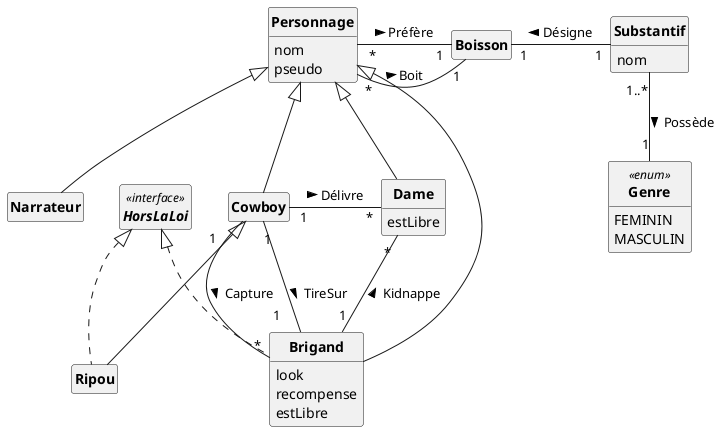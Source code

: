@startuml
'https://plantuml.com/class-diagram
skinparam classAttributeIconSize 0
skinparam classFontStyle Bold
skinparam style strictuml
hide empty members

class Personnage
{
    nom
    pseudo
}

class Dame extends Personnage
{
    estLibre
}

class Brigand extends Personnage implements HorsLaLoi
{
    look
    recompense
    estLibre
}

class Cowboy extends Personnage
class Narrateur extends Personnage
class Ripou extends Cowboy implements HorsLaLoi

class Boisson
{
}

class Substantif
{
    nom
}

enum Genre <<enum>>
{
    FEMININ
    MASCULIN
}

interface HorsLaLoi <<interface>>

Personnage " *\t" - "\t1" Boisson : Préfère >
Personnage "*" - "1" Boisson : \nBoit >
Boisson "1\t" - "\t1" Substantif : Désigne <
Substantif "1..*" -- "1" Genre : Possède >

Cowboy " 1\t" - "\t*" Dame : Délivre >
Dame "\t*" -- "1" Brigand : Kidnappe <
Cowboy " 1\t" -- "\t*" Brigand : Capture >
Cowboy " 1\t" -- " 1\t" Brigand : TireSur >

@enduml
